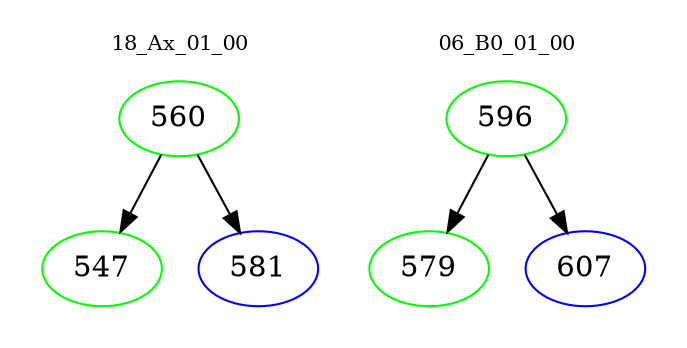 digraph{
subgraph cluster_0 {
color = white
label = "18_Ax_01_00";
fontsize=10;
T0_560 [label="560", color="green"]
T0_560 -> T0_547 [color="black"]
T0_547 [label="547", color="green"]
T0_560 -> T0_581 [color="black"]
T0_581 [label="581", color="blue"]
}
subgraph cluster_1 {
color = white
label = "06_B0_01_00";
fontsize=10;
T1_596 [label="596", color="green"]
T1_596 -> T1_579 [color="black"]
T1_579 [label="579", color="green"]
T1_596 -> T1_607 [color="black"]
T1_607 [label="607", color="blue"]
}
}
